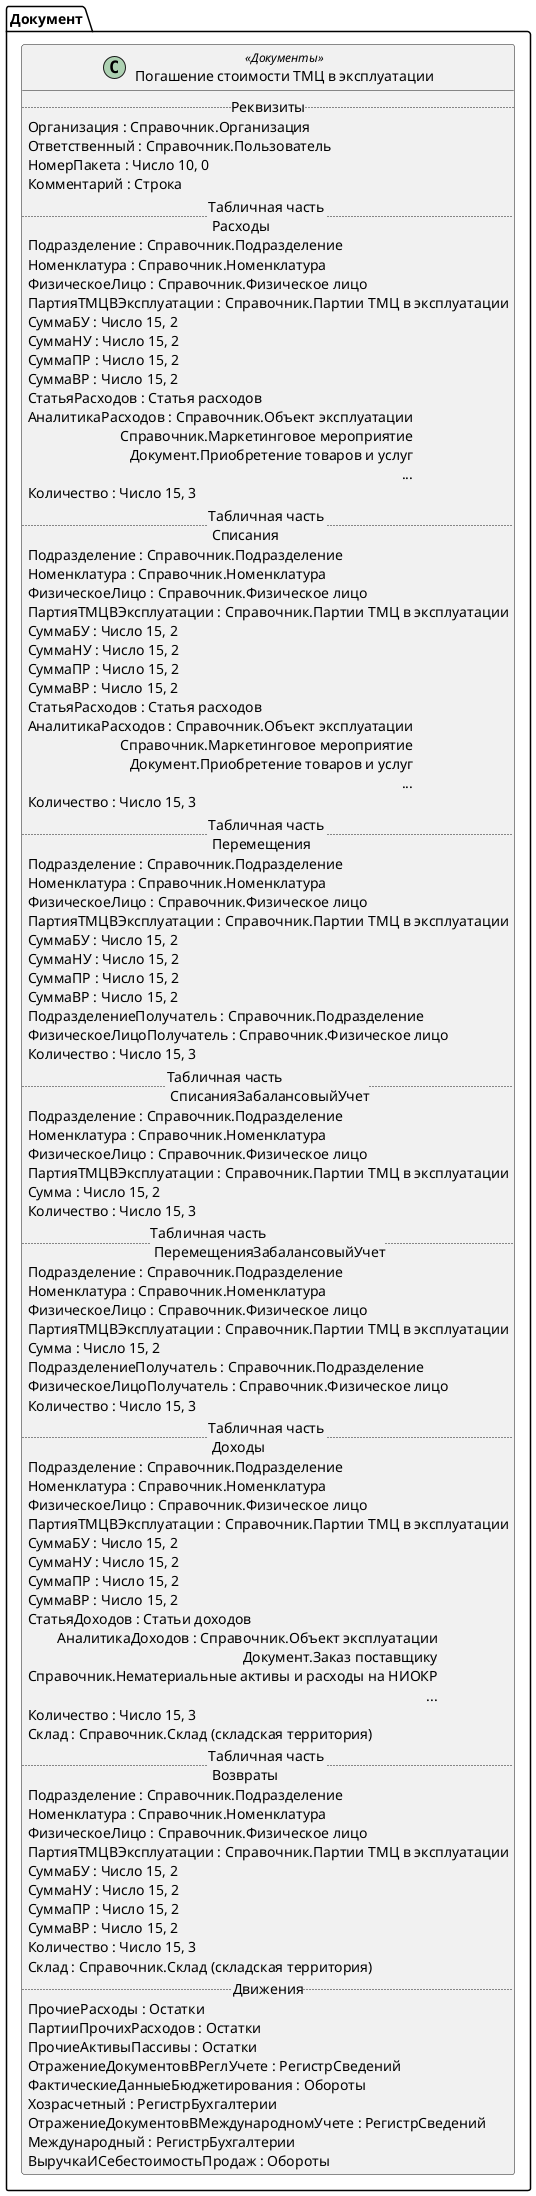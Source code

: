 ﻿@startuml ПогашениеСтоимостиТМЦВЭксплуатации
'!include templates.wsd
'..\include templates.wsd
class Документ.ПогашениеСтоимостиТМЦВЭксплуатации as "Погашение стоимости ТМЦ в эксплуатации" <<Документы>>
{
..Реквизиты..
Организация : Справочник.Организация
Ответственный : Справочник.Пользователь
НомерПакета : Число 10, 0
Комментарий : Строка
..Табличная часть \n Расходы..
Подразделение : Справочник.Подразделение
Номенклатура : Справочник.Номенклатура
ФизическоеЛицо : Справочник.Физическое лицо
ПартияТМЦВЭксплуатации : Справочник.Партии ТМЦ в эксплуатации
СуммаБУ : Число 15, 2
СуммаНУ : Число 15, 2
СуммаПР : Число 15, 2
СуммаВР : Число 15, 2
СтатьяРасходов : Статья расходов
АналитикаРасходов : Справочник.Объект эксплуатации\rСправочник.Маркетинговое мероприятие\rДокумент.Приобретение товаров и услуг\r...
Количество : Число 15, 3
..Табличная часть \n Списания..
Подразделение : Справочник.Подразделение
Номенклатура : Справочник.Номенклатура
ФизическоеЛицо : Справочник.Физическое лицо
ПартияТМЦВЭксплуатации : Справочник.Партии ТМЦ в эксплуатации
СуммаБУ : Число 15, 2
СуммаНУ : Число 15, 2
СуммаПР : Число 15, 2
СуммаВР : Число 15, 2
СтатьяРасходов : Статья расходов
АналитикаРасходов : Справочник.Объект эксплуатации\rСправочник.Маркетинговое мероприятие\rДокумент.Приобретение товаров и услуг\r...
Количество : Число 15, 3
..Табличная часть \n Перемещения..
Подразделение : Справочник.Подразделение
Номенклатура : Справочник.Номенклатура
ФизическоеЛицо : Справочник.Физическое лицо
ПартияТМЦВЭксплуатации : Справочник.Партии ТМЦ в эксплуатации
СуммаБУ : Число 15, 2
СуммаНУ : Число 15, 2
СуммаПР : Число 15, 2
СуммаВР : Число 15, 2
ПодразделениеПолучатель : Справочник.Подразделение
ФизическоеЛицоПолучатель : Справочник.Физическое лицо
Количество : Число 15, 3
..Табличная часть \n СписанияЗабалансовыйУчет..
Подразделение : Справочник.Подразделение
Номенклатура : Справочник.Номенклатура
ФизическоеЛицо : Справочник.Физическое лицо
ПартияТМЦВЭксплуатации : Справочник.Партии ТМЦ в эксплуатации
Сумма : Число 15, 2
Количество : Число 15, 3
..Табличная часть \n ПеремещенияЗабалансовыйУчет..
Подразделение : Справочник.Подразделение
Номенклатура : Справочник.Номенклатура
ФизическоеЛицо : Справочник.Физическое лицо
ПартияТМЦВЭксплуатации : Справочник.Партии ТМЦ в эксплуатации
Сумма : Число 15, 2
ПодразделениеПолучатель : Справочник.Подразделение
ФизическоеЛицоПолучатель : Справочник.Физическое лицо
Количество : Число 15, 3
..Табличная часть \n Доходы..
Подразделение : Справочник.Подразделение
Номенклатура : Справочник.Номенклатура
ФизическоеЛицо : Справочник.Физическое лицо
ПартияТМЦВЭксплуатации : Справочник.Партии ТМЦ в эксплуатации
СуммаБУ : Число 15, 2
СуммаНУ : Число 15, 2
СуммаПР : Число 15, 2
СуммаВР : Число 15, 2
СтатьяДоходов : Статьи доходов
АналитикаДоходов : Справочник.Объект эксплуатации\rДокумент.Заказ поставщику\rСправочник.Нематериальные активы и расходы на НИОКР\r...
Количество : Число 15, 3
Склад : Справочник.Склад (складская территория)
..Табличная часть \n Возвраты..
Подразделение : Справочник.Подразделение
Номенклатура : Справочник.Номенклатура
ФизическоеЛицо : Справочник.Физическое лицо
ПартияТМЦВЭксплуатации : Справочник.Партии ТМЦ в эксплуатации
СуммаБУ : Число 15, 2
СуммаНУ : Число 15, 2
СуммаПР : Число 15, 2
СуммаВР : Число 15, 2
Количество : Число 15, 3
Склад : Справочник.Склад (складская территория)
..Движения..
ПрочиеРасходы : Остатки
ПартииПрочихРасходов : Остатки
ПрочиеАктивыПассивы : Остатки
ОтражениеДокументовВРеглУчете : РегистрСведений
ФактическиеДанныеБюджетирования : Обороты
Хозрасчетный : РегистрБухгалтерии
ОтражениеДокументовВМеждународномУчете : РегистрСведений
Международный : РегистрБухгалтерии
ВыручкаИСебестоимостьПродаж : Обороты
}
@enduml

